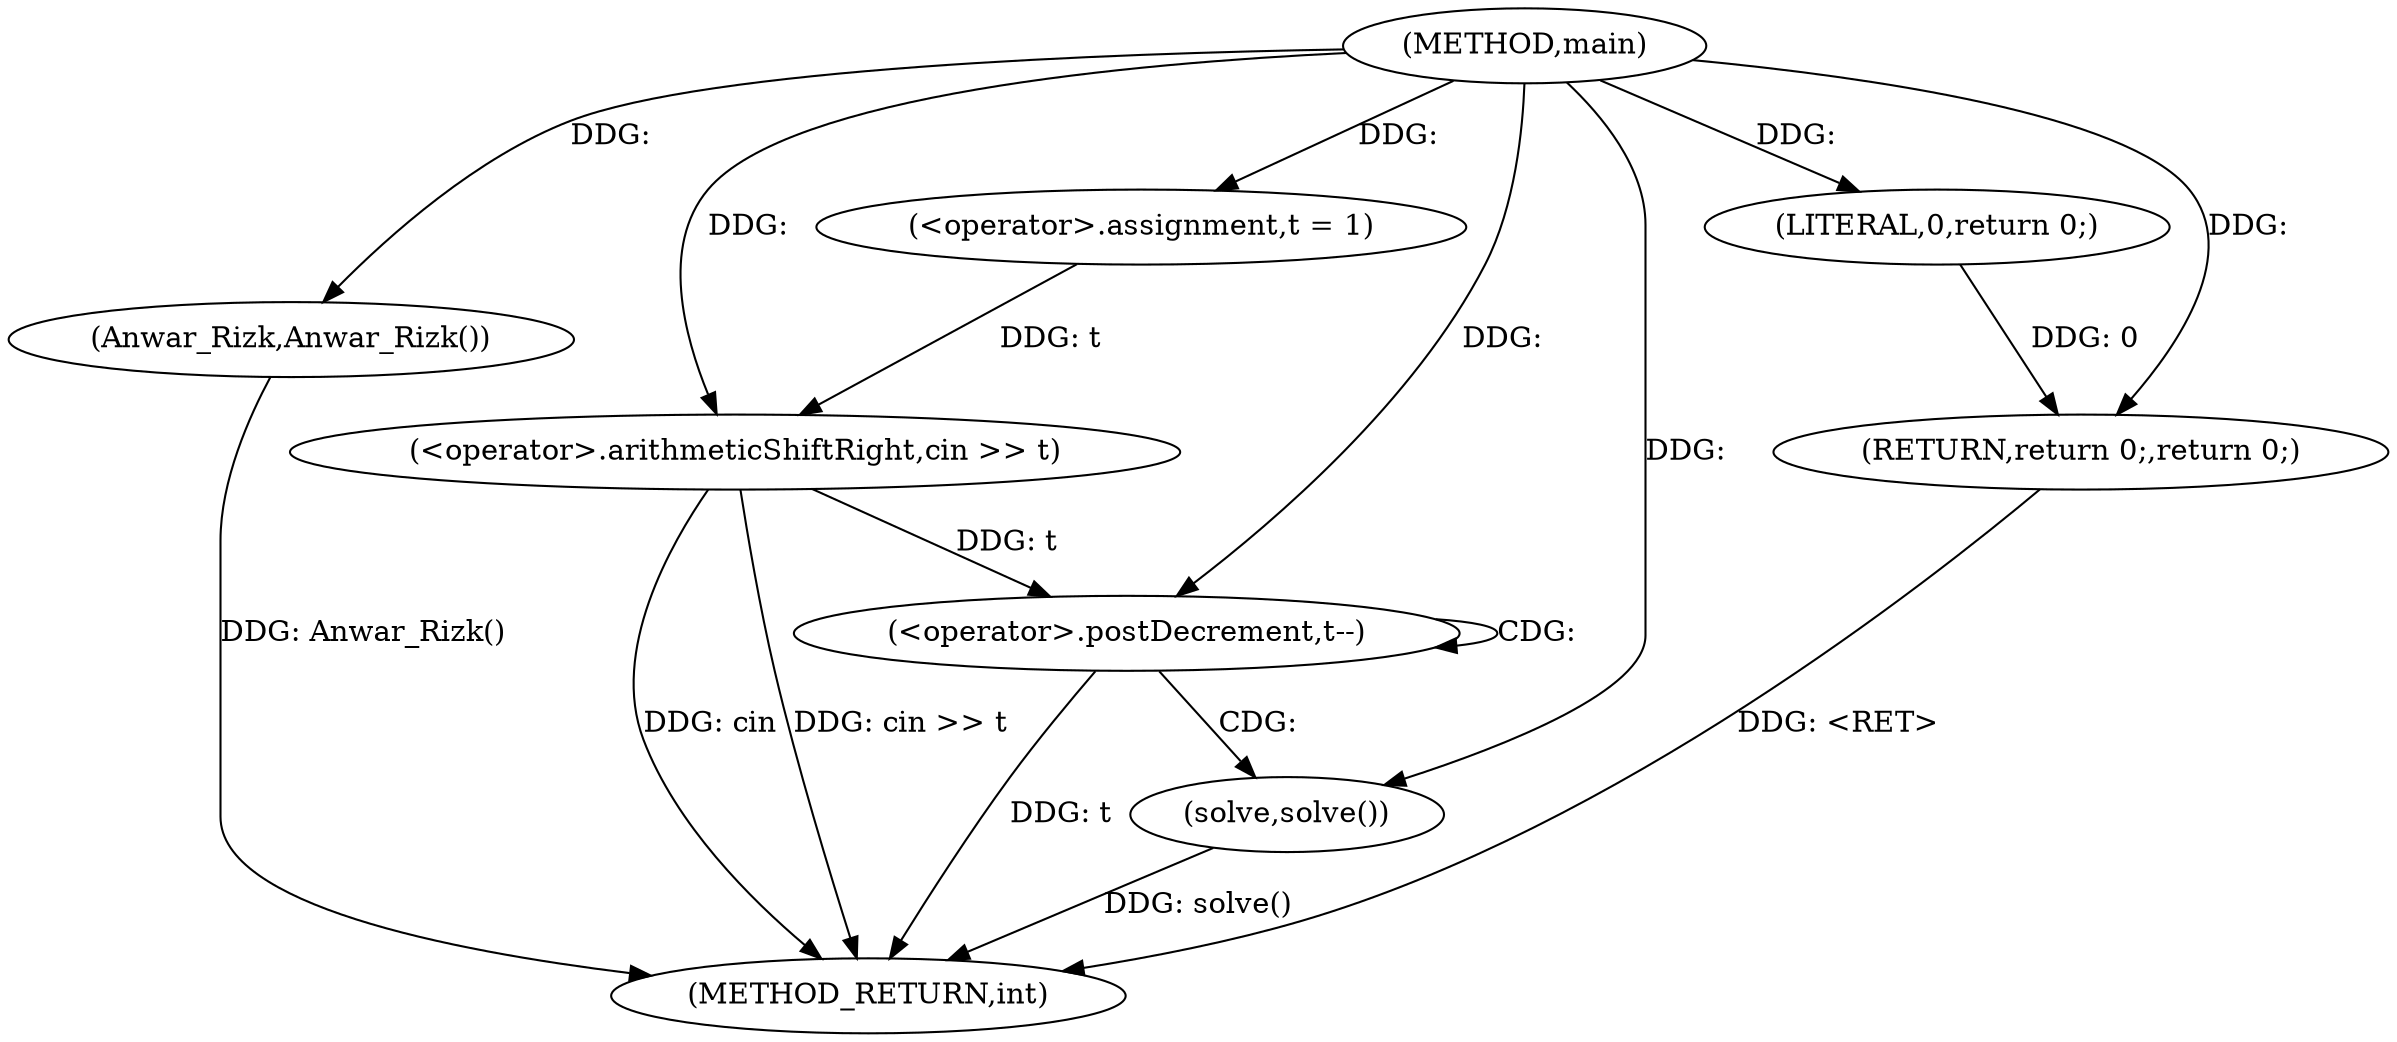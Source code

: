 digraph "main" {  
"1000214" [label = "(METHOD,main)" ]
"1000231" [label = "(METHOD_RETURN,int)" ]
"1000216" [label = "(Anwar_Rizk,Anwar_Rizk())" ]
"1000218" [label = "(<operator>.assignment,t = 1)" ]
"1000221" [label = "(<operator>.arithmeticShiftRight,cin >> t)" ]
"1000229" [label = "(RETURN,return 0;,return 0;)" ]
"1000225" [label = "(<operator>.postDecrement,t--)" ]
"1000230" [label = "(LITERAL,0,return 0;)" ]
"1000228" [label = "(solve,solve())" ]
  "1000216" -> "1000231"  [ label = "DDG: Anwar_Rizk()"] 
  "1000221" -> "1000231"  [ label = "DDG: cin >> t"] 
  "1000225" -> "1000231"  [ label = "DDG: t"] 
  "1000228" -> "1000231"  [ label = "DDG: solve()"] 
  "1000229" -> "1000231"  [ label = "DDG: <RET>"] 
  "1000221" -> "1000231"  [ label = "DDG: cin"] 
  "1000214" -> "1000216"  [ label = "DDG: "] 
  "1000214" -> "1000218"  [ label = "DDG: "] 
  "1000230" -> "1000229"  [ label = "DDG: 0"] 
  "1000214" -> "1000229"  [ label = "DDG: "] 
  "1000214" -> "1000221"  [ label = "DDG: "] 
  "1000218" -> "1000221"  [ label = "DDG: t"] 
  "1000214" -> "1000230"  [ label = "DDG: "] 
  "1000221" -> "1000225"  [ label = "DDG: t"] 
  "1000214" -> "1000225"  [ label = "DDG: "] 
  "1000214" -> "1000228"  [ label = "DDG: "] 
  "1000225" -> "1000225"  [ label = "CDG: "] 
  "1000225" -> "1000228"  [ label = "CDG: "] 
}
